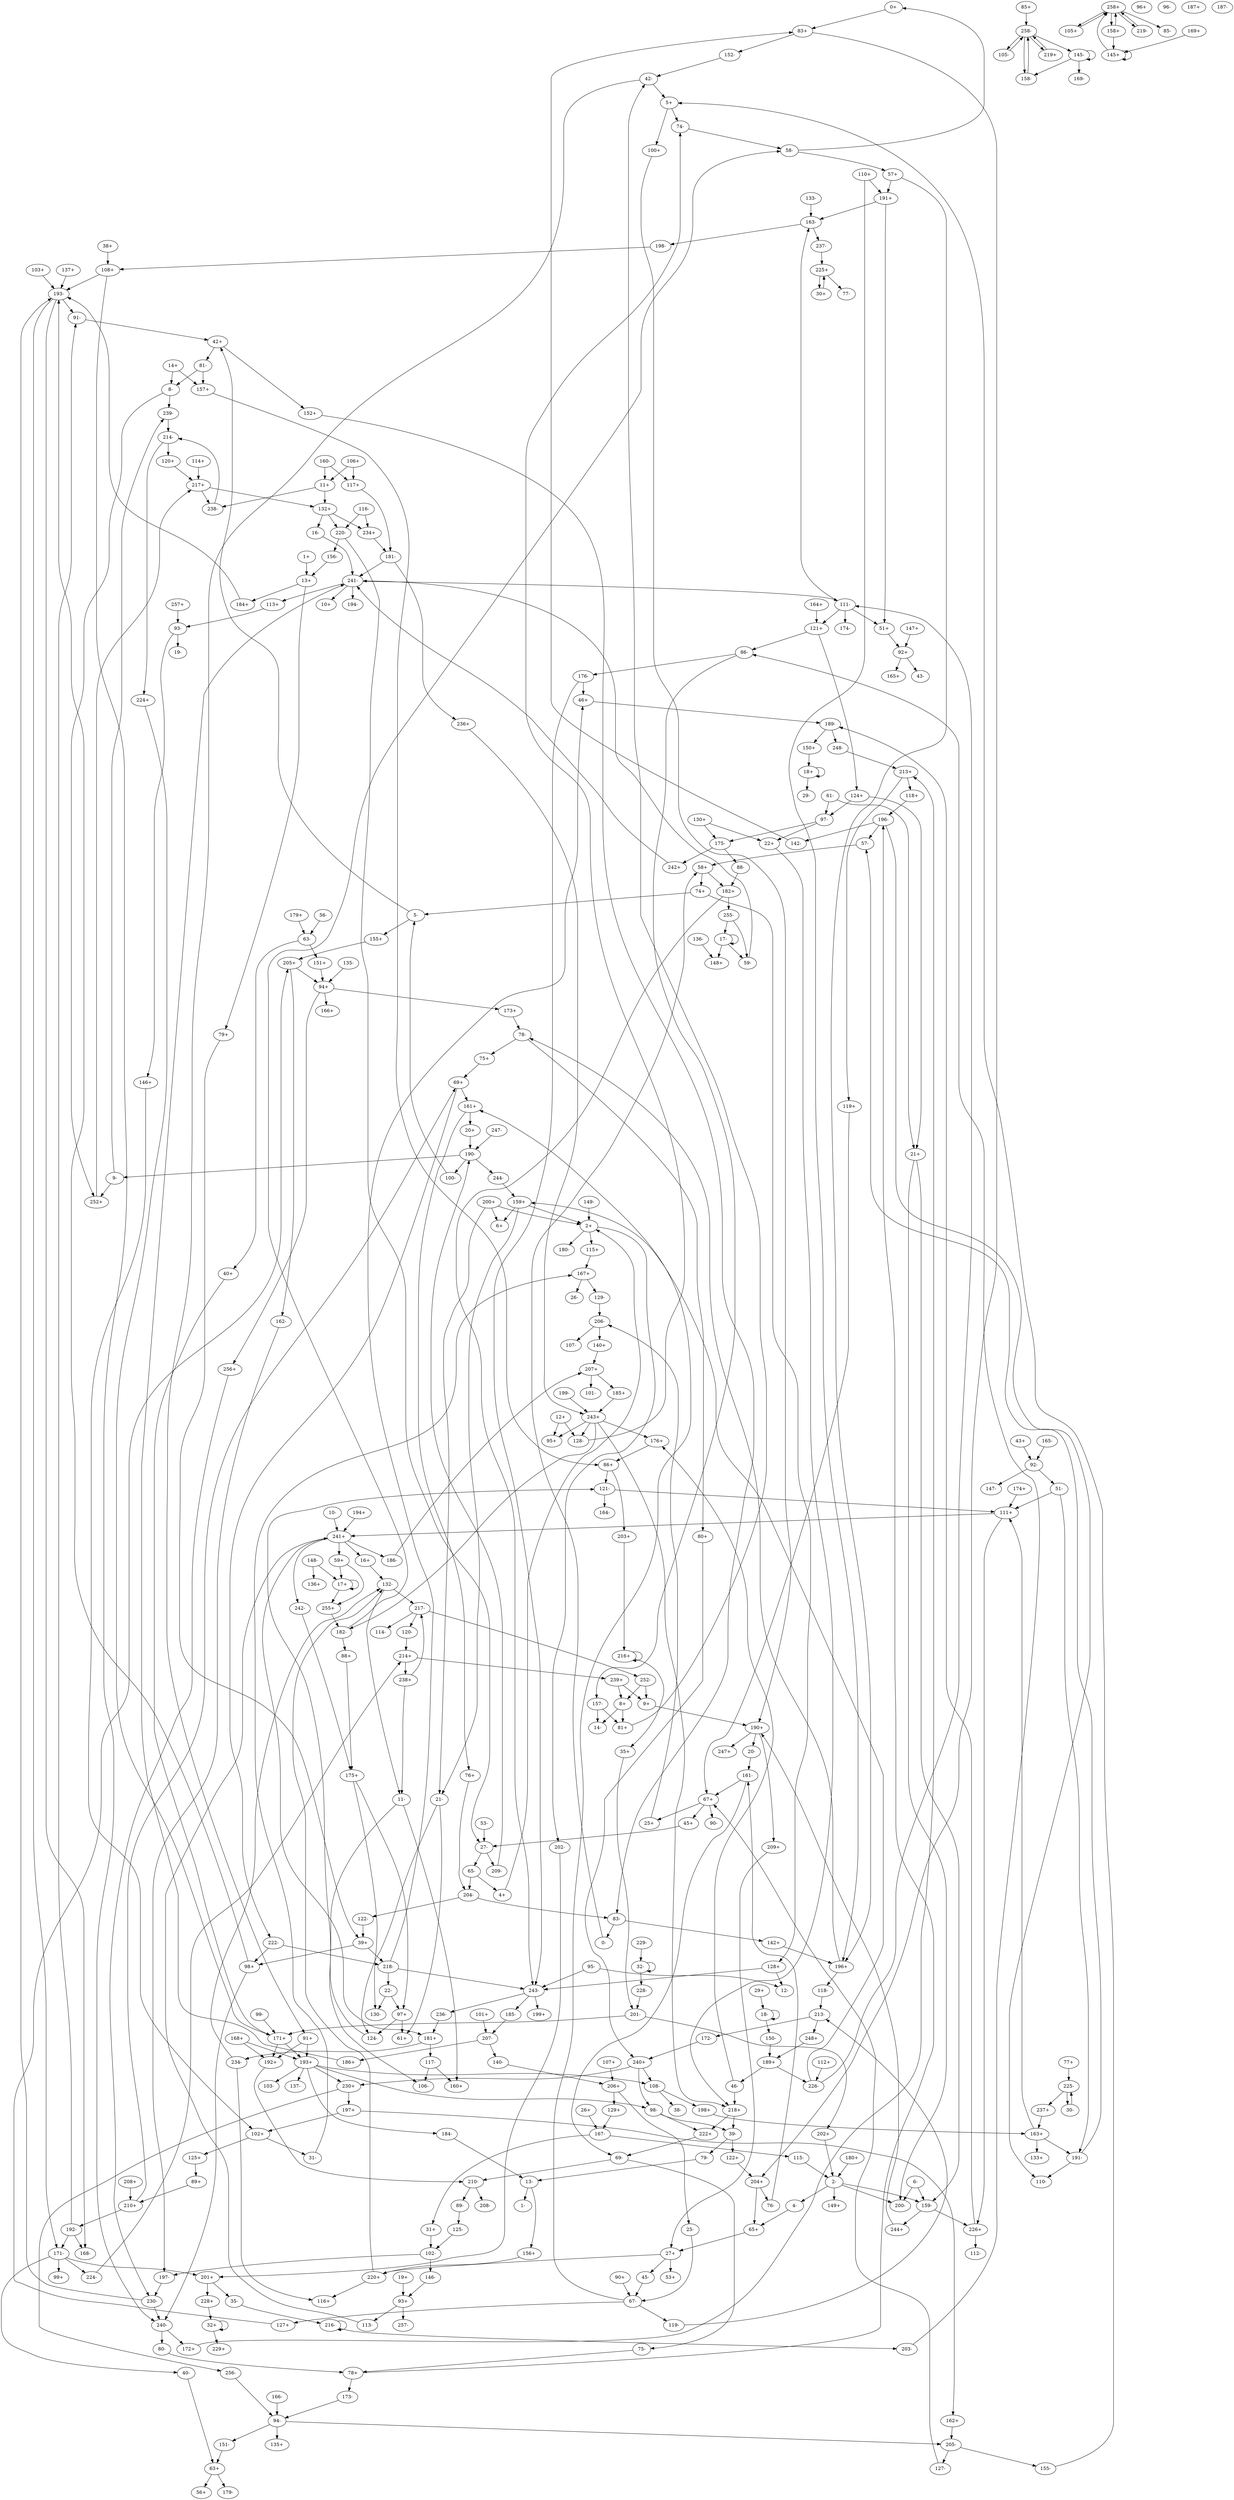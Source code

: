 digraph adj {
graph [k=37]
edge [d=-36]
"0+" [l=98 C=1836]
"0-" [l=98 C=1836]
"1+" [l=4825 C=112791]
"1-" [l=4825 C=112791]
"2+" [l=38 C=110]
"2-" [l=38 C=110]
"4+" [l=119 C=2108]
"4-" [l=119 C=2108]
"5+" [l=39 C=129]
"5-" [l=39 C=129]
"6+" [l=1548 C=33336]
"6-" [l=1548 C=33336]
"8+" [l=236 C=4461]
"8-" [l=236 C=4461]
"9+" [l=64 C=625]
"9-" [l=64 C=625]
"10+" [l=945 C=18948]
"10-" [l=945 C=18948]
"11+" [l=85 C=662]
"11-" [l=85 C=662]
"12+" [l=6490 C=144583]
"12-" [l=6490 C=144583]
"13+" [l=41 C=398]
"13-" [l=41 C=398]
"14+" [l=2810 C=64494]
"14-" [l=2810 C=64494]
"16+" [l=108 C=1277]
"16-" [l=108 C=1277]
"17+" [l=37 C=141]
"17-" [l=37 C=141]
"18+" [l=78 C=3319]
"18-" [l=78 C=3319]
"19+" [l=107 C=926]
"19-" [l=107 C=926]
"20+" [l=91 C=1029]
"20-" [l=91 C=1029]
"21+" [l=78 C=299]
"21-" [l=78 C=299]
"22+" [l=3494 C=79368]
"22-" [l=3494 C=79368]
"25+" [l=74 C=409]
"25-" [l=74 C=409]
"26+" [l=118 C=1347]
"26-" [l=118 C=1347]
"27+" [l=37 C=57]
"27-" [l=37 C=57]
"29+" [l=7642 C=171547]
"29-" [l=7642 C=171547]
"30+" [l=73 C=800]
"30-" [l=73 C=800]
"31+" [l=102 C=1475]
"31-" [l=102 C=1475]
"32+" [l=37 C=125]
"32-" [l=37 C=125]
"35+" [l=1818 C=40832]
"35-" [l=1818 C=40832]
"38+" [l=670 C=11081]
"38-" [l=670 C=11081]
"39+" [l=40 C=155]
"39-" [l=40 C=155]
"40+" [l=2217 C=53761]
"40-" [l=2217 C=53761]
"42+" [l=44 C=294]
"42-" [l=44 C=294]
"43+" [l=192 C=1787]
"43-" [l=192 C=1787]
"45+" [l=934 C=19735]
"45-" [l=934 C=19735]
"46+" [l=1861 C=49479]
"46-" [l=1861 C=49479]
"51+" [l=2543 C=56796]
"51-" [l=2543 C=56796]
"53+" [l=145 C=1904]
"53-" [l=145 C=1904]
"56+" [l=1371 C=29432]
"56-" [l=1371 C=29432]
"57+" [l=4194 C=83691]
"57-" [l=4194 C=83691]
"58+" [l=49 C=437]
"58-" [l=49 C=437]
"59+" [l=7062 C=158134]
"59-" [l=7062 C=158134]
"61+" [l=3142 C=75579]
"61-" [l=3142 C=75579]
"63+" [l=45 C=222]
"63-" [l=45 C=222]
"65+" [l=45 C=401]
"65-" [l=45 C=401]
"67+" [l=43 C=298]
"67-" [l=43 C=298]
"69+" [l=40 C=140]
"69-" [l=40 C=140]
"74+" [l=4409 C=95249]
"74-" [l=4409 C=95249]
"75+" [l=783 C=17313]
"75-" [l=783 C=17313]
"76+" [l=71 C=855]
"76-" [l=71 C=855]
"77+" [l=187 C=2247]
"77-" [l=187 C=2247]
"78+" [l=37 C=49]
"78-" [l=37 C=49]
"79+" [l=81 C=781]
"79-" [l=81 C=781]
"80+" [l=328 C=8453]
"80-" [l=328 C=8453]
"81+" [l=2021 C=45443]
"81-" [l=2021 C=45443]
"83+" [l=39 C=167]
"83-" [l=39 C=167]
"85+" [l=2077 C=49710]
"85-" [l=2077 C=49710]
"86+" [l=41 C=210]
"86-" [l=41 C=210]
"88+" [l=313 C=7100]
"88-" [l=313 C=7100]
"89+" [l=97 C=932]
"89-" [l=97 C=932]
"90+" [l=145 C=1384]
"90-" [l=145 C=1384]
"91+" [l=1270 C=30296]
"91-" [l=1270 C=30296]
"92+" [l=39 C=145]
"92-" [l=39 C=145]
"93+" [l=39 C=72]
"93-" [l=39 C=72]
"94+" [l=38 C=129]
"94-" [l=38 C=129]
"95+" [l=1848 C=35101]
"95-" [l=1848 C=35101]
"96+" [l=10589 C=225349]
"96-" [l=10589 C=225349]
"97+" [l=574 C=10079]
"97-" [l=574 C=10079]
"98+" [l=40 C=126]
"98-" [l=40 C=126]
"99+" [l=992 C=23984]
"99-" [l=992 C=23984]
"100+" [l=1058 C=24154]
"100-" [l=1058 C=24154]
"101+" [l=1613 C=32585]
"101-" [l=1613 C=32585]
"102+" [l=59 C=1626]
"102-" [l=59 C=1626]
"103+" [l=12276 C=286333]
"103-" [l=12276 C=286333]
"105+" [l=73 C=1083]
"105-" [l=73 C=1083]
"106+" [l=5018 C=115388]
"106-" [l=5018 C=115388]
"107+" [l=1379 C=28767]
"107-" [l=1379 C=28767]
"108+" [l=40 C=153]
"108-" [l=40 C=153]
"110+" [l=74 C=873]
"110-" [l=74 C=873]
"111+" [l=37 C=57]
"111-" [l=37 C=57]
"112+" [l=663 C=12256]
"112-" [l=663 C=12256]
"113+" [l=73 C=694]
"113-" [l=73 C=694]
"114+" [l=114 C=905]
"114-" [l=114 C=905]
"115+" [l=1874 C=38503]
"115-" [l=1874 C=38503]
"116+" [l=148 C=1806]
"116-" [l=148 C=1806]
"117+" [l=156 C=2123]
"117-" [l=156 C=2123]
"118+" [l=73 C=783]
"118-" [l=73 C=783]
"119+" [l=174 C=3085]
"119-" [l=174 C=3085]
"120+" [l=1922 C=41571]
"120-" [l=1922 C=41571]
"121+" [l=39 C=161]
"121-" [l=39 C=161]
"122+" [l=4583 C=111671]
"122-" [l=4583 C=111671]
"124+" [l=2330 C=53219]
"124-" [l=2330 C=53219]
"125+" [l=3535 C=78963]
"125-" [l=3535 C=78963]
"127+" [l=88 C=788]
"127-" [l=88 C=788]
"128+" [l=254 C=3275]
"128-" [l=254 C=3275]
"129+" [l=84 C=1024]
"129-" [l=84 C=1024]
"130+" [l=11268 C=246420]
"130-" [l=11268 C=246420]
"132+" [l=38 C=67]
"132-" [l=38 C=67]
"133+" [l=990 C=21098]
"133-" [l=990 C=21098]
"135+" [l=1611 C=35346]
"135-" [l=1611 C=35346]
"136+" [l=7432 C=146658]
"136-" [l=7432 C=146658]
"137+" [l=245 C=2132]
"137-" [l=245 C=2132]
"140+" [l=623 C=14919]
"140-" [l=623 C=14919]
"142+" [l=64 C=811]
"142-" [l=64 C=811]
"145+" [l=59 C=1455]
"145-" [l=59 C=1455]
"146+" [l=727 C=13605]
"146-" [l=727 C=13605]
"147+" [l=1980 C=47967]
"147-" [l=1980 C=47967]
"148+" [l=480 C=9171]
"148-" [l=480 C=9171]
"149+" [l=2306 C=59566]
"149-" [l=2306 C=59566]
"150+" [l=567 C=9421]
"150-" [l=567 C=9421]
"151+" [l=108 C=1305]
"151-" [l=108 C=1305]
"152+" [l=3149 C=67802]
"152-" [l=3149 C=67802]
"155+" [l=156 C=1740]
"155-" [l=156 C=1740]
"156+" [l=117 C=1756]
"156-" [l=117 C=1756]
"157+" [l=670 C=9929]
"157-" [l=670 C=9929]
"158+" [l=61 C=2724]
"158-" [l=61 C=2724]
"159+" [l=38 C=60]
"159-" [l=38 C=60]
"160+" [l=2799 C=57581]
"160-" [l=2799 C=57581]
"161+" [l=43 C=287]
"161-" [l=43 C=287]
"162+" [l=99 C=1030]
"162-" [l=99 C=1030]
"163+" [l=37 C=55]
"163-" [l=37 C=55]
"164+" [l=1638 C=38536]
"164-" [l=1638 C=38536]
"165+" [l=3225 C=78322]
"165-" [l=3225 C=78322]
"166+" [l=6470 C=136171]
"166-" [l=6470 C=136171]
"167+" [l=43 C=124]
"167-" [l=43 C=124]
"168+" [l=3543 C=72836]
"168-" [l=3543 C=72836]
"169+" [l=3878 C=96810]
"169-" [l=3878 C=96810]
"171+" [l=37 C=109]
"171-" [l=37 C=109]
"172+" [l=1309 C=31602]
"172-" [l=1309 C=31602]
"173+" [l=73 C=766]
"173-" [l=73 C=766]
"174+" [l=459 C=7329]
"174-" [l=459 C=7329]
"175+" [l=38 C=125]
"175-" [l=38 C=125]
"176+" [l=73 C=804]
"176-" [l=73 C=804]
"179+" [l=104 C=1139]
"179-" [l=104 C=1139]
"180+" [l=2309 C=50370]
"180-" [l=2309 C=50370]
"181+" [l=47 C=717]
"181-" [l=47 C=717]
"182+" [l=37 C=31]
"182-" [l=37 C=31]
"184+" [l=91 C=1422]
"184-" [l=91 C=1422]
"185+" [l=482 C=9133]
"185-" [l=482 C=9133]
"186+" [l=360 C=5889]
"186-" [l=360 C=5889]
"187+" [l=1942 C=37769]
"187-" [l=1942 C=37769]
"189+" [l=44 C=289]
"189-" [l=44 C=289]
"190+" [l=38 C=104]
"190-" [l=38 C=104]
"191+" [l=2594 C=66537]
"191-" [l=2594 C=66537]
"192+" [l=220 C=2857]
"192-" [l=220 C=2857]
"193+" [l=37 C=129]
"193-" [l=37 C=129]
"194+" [l=3559 C=71669]
"194-" [l=3559 C=71669]
"196+" [l=44 C=449]
"196-" [l=44 C=449]
"197+" [l=61 C=487]
"197-" [l=61 C=487]
"198+" [l=74 C=855]
"198-" [l=74 C=855]
"199+" [l=1637 C=32803]
"199-" [l=1637 C=32803]
"200+" [l=238 C=3039]
"200-" [l=238 C=3039]
"201+" [l=37 C=56]
"201-" [l=37 C=56]
"202+" [l=87 C=895]
"202-" [l=87 C=895]
"203+" [l=376 C=5253]
"203-" [l=376 C=5253]
"204+" [l=42 C=284]
"204-" [l=42 C=284]
"205+" [l=41 C=214]
"205-" [l=41 C=214]
"206+" [l=43 C=227]
"206-" [l=43 C=227]
"207+" [l=54 C=761]
"207-" [l=54 C=761]
"208+" [l=88 C=683]
"208-" [l=88 C=683]
"209+" [l=90 C=925]
"209-" [l=90 C=925]
"210+" [l=40 C=93]
"210-" [l=40 C=93]
"213+" [l=37 C=36]
"213-" [l=37 C=36]
"214+" [l=40 C=98]
"214-" [l=40 C=98]
"216+" [l=38 C=156]
"216-" [l=38 C=156]
"217+" [l=44 C=213]
"217-" [l=44 C=213]
"218+" [l=38 C=77]
"218-" [l=38 C=77]
"219+" [l=73 C=938]
"219-" [l=73 C=938]
"220+" [l=37 C=35]
"220-" [l=37 C=35]
"222+" [l=184 C=2677]
"222-" [l=184 C=2677]
"224+" [l=4876 C=117225]
"224-" [l=4876 C=117225]
"225+" [l=44 C=492]
"225-" [l=44 C=492]
"226+" [l=44 C=399]
"226-" [l=44 C=399]
"228+" [l=3080 C=72692]
"228-" [l=3080 C=72692]
"229+" [l=404 C=8678]
"229-" [l=404 C=8678]
"230+" [l=37 C=43]
"230-" [l=37 C=43]
"234+" [l=102 C=1132]
"234-" [l=102 C=1132]
"236+" [l=3026 C=60870]
"236-" [l=3026 C=60870]
"237+" [l=1448 C=34440]
"237-" [l=1448 C=34440]
"238+" [l=1288 C=31398]
"238-" [l=1288 C=31398]
"239+" [l=686 C=15438]
"239-" [l=686 C=15438]
"240+" [l=37 C=52]
"240-" [l=37 C=52]
"241+" [l=37 C=143]
"241-" [l=37 C=143]
"242+" [l=141 C=1789]
"242-" [l=141 C=1789]
"243+" [l=37 C=52]
"243-" [l=37 C=52]
"244+" [l=64 C=345]
"244-" [l=64 C=345]
"247+" [l=911 C=22465]
"247-" [l=911 C=22465]
"248+" [l=1274 C=32259]
"248-" [l=1274 C=32259]
"252+" [l=1325 C=32282]
"252-" [l=1325 C=32282]
"255+" [l=2321 C=52049]
"255-" [l=2321 C=52049]
"256+" [l=118 C=2438]
"256-" [l=118 C=2438]
"257+" [l=2482 C=59601]
"257-" [l=2482 C=59601]
"258+" [l=37 C=197]
"258-" [l=37 C=197]
"0+" -> "83+"
"0-" -> "58+"
"1+" -> "13+"
"2+" -> "180-"
"2+" -> "115+" [d=-33]
"2+" -> "202-" [d=-33]
"2-" -> "4-"
"2-" -> "149+" [d=-34]
"2-" -> "159-" [d=-31]
"2-" -> "200-" [d=-31]
"4+" -> "2+"
"4-" -> "65+"
"5+" -> "100+"
"5+" -> "74-" [d=-33]
"5-" -> "155+"
"5-" -> "42+" [d=-30]
"6-" -> "159-"
"6-" -> "200-"
"8+" -> "14-"
"8+" -> "81+"
"8-" -> "239-"
"8-" -> "252+"
"9+" -> "190+" [d=-35]
"9-" -> "239-"
"9-" -> "252+"
"10-" -> "241+" [d=-34]
"11+" -> "132+"
"11+" -> "238-"
"11-" -> "106-"
"11-" -> "160+"
"12+" -> "95+"
"12+" -> "128-"
"13+" -> "79+"
"13+" -> "184+"
"13-" -> "1-"
"13-" -> "156+"
"14+" -> "8-"
"14+" -> "157+"
"16+" -> "132-"
"16-" -> "241-" [d=-12]
"17+" -> "255+"
"17+" -> "17+" [d=-35]
"17-" -> "148+" [d=-32]
"17-" -> "17-" [d=-35]
"17-" -> "59-" [d=-35]
"18+" -> "29-"
"18+" -> "18+" [d=-26]
"18-" -> "150-"
"18-" -> "18-" [d=-26]
"19+" -> "93+"
"20+" -> "190-" [d=-35]
"20-" -> "161-"
"21+" -> "159-"
"21+" -> "200-"
"21-" -> "61+"
"21-" -> "124-"
"22+" -> "218+"
"22-" -> "97+"
"22-" -> "130-"
"25+" -> "206-"
"25-" -> "67-" [d=-33]
"26+" -> "167-"
"27+" -> "53+"
"27+" -> "45-" [d=-35]
"27+" -> "220+" [d=-34]
"27-" -> "65-"
"27-" -> "209-"
"29+" -> "18-"
"30+" -> "225+"
"30-" -> "225-"
"31+" -> "102-"
"31-" -> "167+"
"32+" -> "229+"
"32+" -> "32+" [d=-35]
"32-" -> "228-"
"32-" -> "32-" [d=-35]
"35+" -> "201-"
"35-" -> "216-"
"38+" -> "108+"
"39+" -> "98+"
"39+" -> "218-"
"39-" -> "79-"
"39-" -> "122+"
"40+" -> "171+" [d=-35]
"40-" -> "63+"
"42+" -> "81-"
"42+" -> "152+"
"42-" -> "91+"
"42-" -> "5+" [d=-30]
"43+" -> "92-"
"45+" -> "27-" [d=-35]
"45-" -> "67-"
"46+" -> "189-"
"46-" -> "176+"
"46-" -> "218+" [d=-32]
"51+" -> "92+"
"51-" -> "191-"
"51-" -> "111+" [d=-31]
"53-" -> "27-"
"56-" -> "63-"
"57+" -> "191+"
"57+" -> "196+" [d=-33]
"57-" -> "58+"
"58+" -> "74+"
"58+" -> "182+" [d=-30]
"58-" -> "0+"
"58-" -> "57+"
"59+" -> "255+"
"59+" -> "17+" [d=-35]
"59-" -> "241-" [d=-12]
"61-" -> "21+"
"61-" -> "97-"
"63+" -> "56+"
"63+" -> "179-"
"63-" -> "40+"
"63-" -> "151+"
"65+" -> "27+"
"65-" -> "4+"
"65-" -> "204-" [d=-11]
"67+" -> "45+"
"67+" -> "25+" [d=-33]
"67+" -> "90-" [d=-33]
"67-" -> "127+"
"67-" -> "119-" [d=-35]
"67-" -> "161+" [d=-33]
"69+" -> "222-"
"69+" -> "161+" [d=-29]
"69-" -> "75-"
"69-" -> "210-" [d=-10]
"74+" -> "128+"
"74+" -> "5-" [d=-33]
"74-" -> "58-"
"75+" -> "69+"
"75-" -> "78+"
"76+" -> "204-"
"76-" -> "161-"
"77+" -> "225-"
"78+" -> "173-"
"78+" -> "196-" [d=-25]
"78-" -> "75+"
"78-" -> "80+"
"79+" -> "39+"
"79-" -> "13-"
"80+" -> "240+"
"80-" -> "78+"
"81+" -> "42-"
"81-" -> "8-"
"81-" -> "157+"
"83+" -> "152-"
"83+" -> "204+" [d=-26]
"83-" -> "0-"
"83-" -> "142+"
"85+" -> "258-" [d=-29]
"86+" -> "203+"
"86+" -> "121-" [d=-34]
"86-" -> "157-"
"86-" -> "176-"
"88+" -> "175+"
"88-" -> "182+"
"89+" -> "210+"
"89-" -> "125-" [d=-16]
"90+" -> "67-" [d=-33]
"91+" -> "192+"
"91+" -> "193+"
"91-" -> "42+"
"92+" -> "43-"
"92+" -> "165+"
"92-" -> "51-"
"92-" -> "147-"
"93+" -> "113-"
"93+" -> "257-"
"93-" -> "19-"
"93-" -> "146+"
"94+" -> "256+"
"94+" -> "166+" [d=-24]
"94+" -> "173+" [d=-24]
"94-" -> "151-"
"94-" -> "135+" [d=-35]
"94-" -> "205-" [d=-32]
"95-" -> "12-"
"95-" -> "243-" [d=-31]
"97+" -> "61+"
"97+" -> "124-"
"97-" -> "22+"
"97-" -> "175-"
"98+" -> "193-" [d=-32]
"98+" -> "240-" [d=-32]
"98-" -> "39-"
"98-" -> "222+"
"99-" -> "171+" [d=-35]
"100+" -> "190+"
"100-" -> "5-"
"101+" -> "207-"
"102+" -> "31-"
"102+" -> "125+"
"102-" -> "146-"
"102-" -> "197-" [d=-14]
"103+" -> "193-" [d=-33]
"105+" -> "258+" [d=-31]
"105-" -> "258-"
"106+" -> "11+"
"106+" -> "117+"
"107+" -> "206+"
"108+" -> "240-" [d=-32]
"108+" -> "193-" [d=-32]
"108-" -> "38-"
"108-" -> "198+"
"110+" -> "191+"
"110+" -> "196+" [d=-33]
"111+" -> "226+" [d=-21]
"111+" -> "241+" [d=-30]
"111-" -> "174-" [d=-33]
"111-" -> "121+" [d=-32]
"111-" -> "51+" [d=-31]
"111-" -> "163-" [d=-30]
"112+" -> "226-"
"113+" -> "93-"
"113-" -> "241+"
"114+" -> "217+"
"115+" -> "167+"
"115-" -> "2-" [d=-33]
"116-" -> "220-"
"116-" -> "234+"
"117+" -> "181-"
"117-" -> "106-"
"117-" -> "160+"
"118+" -> "196-"
"118-" -> "213-"
"119+" -> "67+" [d=-35]
"119-" -> "213-"
"120+" -> "217+" [d=-34]
"120-" -> "214+"
"121+" -> "124+"
"121+" -> "86-" [d=-34]
"121-" -> "164-"
"121-" -> "111+" [d=-32]
"122+" -> "204+"
"122-" -> "39+"
"124+" -> "21+"
"124+" -> "97-"
"124-" -> "121-"
"125+" -> "89+" [d=-16]
"125-" -> "102-"
"127+" -> "205+"
"127-" -> "67+"
"128+" -> "12-"
"128+" -> "243-" [d=-31]
"128-" -> "74-"
"129+" -> "167-"
"129-" -> "206-"
"130+" -> "22+"
"130+" -> "175-"
"132+" -> "16-"
"132+" -> "220-" [d=-33]
"132+" -> "234+" [d=-33]
"132-" -> "11-"
"132-" -> "217-"
"133-" -> "163-"
"135-" -> "94+" [d=-35]
"136-" -> "148+"
"137+" -> "193-" [d=-33]
"140+" -> "207+"
"140-" -> "206+"
"142+" -> "196+"
"142-" -> "83+"
"145+" -> "258+" [d=-26]
"145+" -> "145+" [d=-16]
"145-" -> "169-"
"145-" -> "145-" [d=-16]
"145-" -> "158-" [d=-16]
"146+" -> "102+"
"146-" -> "93+"
"147+" -> "92+"
"148-" -> "136+"
"148-" -> "17+" [d=-32]
"149-" -> "2+" [d=-34]
"150+" -> "18+"
"150-" -> "189+"
"151+" -> "94+"
"151-" -> "63+"
"152+" -> "83-"
"152-" -> "42-"
"155+" -> "205+"
"155-" -> "5+"
"156+" -> "220+"
"156-" -> "13+"
"157+" -> "86+"
"157-" -> "14-"
"157-" -> "81+"
"158+" -> "258+" [d=-26]
"158+" -> "145+" [d=-16]
"158-" -> "258-" [d=-29]
"159+" -> "6+"
"159+" -> "21-"
"159+" -> "2+" [d=-31]
"159-" -> "244+"
"159-" -> "226+" [d=-21]
"160-" -> "11+"
"160-" -> "117+"
"161+" -> "20+"
"161+" -> "76+"
"161-" -> "69-" [d=-29]
"161-" -> "67+" [d=-33]
"162+" -> "205-"
"162-" -> "197-"
"163+" -> "133+"
"163+" -> "191-" [d=-35]
"163+" -> "111+" [d=-30]
"163-" -> "198-"
"163-" -> "237-"
"164+" -> "121+"
"165-" -> "92-"
"166-" -> "94-" [d=-24]
"167+" -> "26-"
"167+" -> "129-"
"167-" -> "31+"
"167-" -> "115-"
"168+" -> "192+"
"168+" -> "193+"
"169+" -> "145+"
"171+" -> "192+"
"171+" -> "193+"
"171-" -> "99+" [d=-35]
"171-" -> "201+" [d=-29]
"171-" -> "40-" [d=-35]
"171-" -> "224-" [d=-35]
"172+" -> "213+"
"172-" -> "240+"
"173+" -> "78-"
"173-" -> "94-" [d=-24]
"174+" -> "111+" [d=-33]
"175+" -> "97+"
"175+" -> "130-"
"175-" -> "88-"
"175-" -> "242+"
"176+" -> "86+"
"176-" -> "46+"
"176-" -> "243-" [d=-33]
"179+" -> "63-"
"180+" -> "2-"
"181+" -> "117-"
"181+" -> "234-"
"181-" -> "236+"
"181-" -> "241-" [d=-29]
"182+" -> "255-"
"182+" -> "243-" [d=-32]
"182-" -> "88+"
"182-" -> "58-" [d=-30]
"184+" -> "193-" [d=-34]
"184-" -> "13-"
"185+" -> "243+"
"185-" -> "207-"
"186+" -> "241-" [d=-34]
"186-" -> "207+"
"189+" -> "46-"
"189+" -> "226-" [d=-21]
"189-" -> "150+"
"189-" -> "248-"
"190+" -> "247+"
"190+" -> "20-" [d=-35]
"190+" -> "209+" [d=-35]
"190-" -> "100-"
"190-" -> "9-" [d=-35]
"190-" -> "244-" [d=-35]
"191+" -> "51+"
"191+" -> "163-" [d=-35]
"191-" -> "57-"
"191-" -> "110-"
"192+" -> "210-"
"192-" -> "91-"
"192-" -> "168-"
"192-" -> "171-"
"193+" -> "184-" [d=-34]
"193+" -> "98-" [d=-32]
"193+" -> "230+" [d=-32]
"193+" -> "103-" [d=-33]
"193+" -> "137-" [d=-33]
"193+" -> "108-" [d=-32]
"193-" -> "91-"
"193-" -> "168-"
"193-" -> "171-"
"194+" -> "241+" [d=-33]
"196+" -> "118-"
"196+" -> "78-" [d=-25]
"196-" -> "142-"
"196-" -> "57-" [d=-33]
"196-" -> "110-" [d=-33]
"197+" -> "162+"
"197+" -> "102+" [d=-14]
"197-" -> "230-"
"198+" -> "163+"
"198-" -> "108+"
"199-" -> "243+" [d=-31]
"200+" -> "6+"
"200+" -> "21-"
"200+" -> "2+" [d=-31]
"201+" -> "35-"
"201+" -> "228+"
"201-" -> "202+"
"201-" -> "171+" [d=-29]
"202+" -> "2-" [d=-33]
"202-" -> "201+"
"203+" -> "216+"
"203-" -> "86-"
"204+" -> "76-"
"204+" -> "65+" [d=-11]
"204-" -> "122-"
"204-" -> "83-" [d=-26]
"205+" -> "162-"
"205+" -> "94+" [d=-32]
"205-" -> "127-"
"205-" -> "155-"
"206+" -> "25-"
"206+" -> "129+"
"206-" -> "107-"
"206-" -> "140+"
"207+" -> "101-"
"207+" -> "185+"
"207-" -> "140-"
"207-" -> "186+"
"208+" -> "210+"
"209+" -> "27+"
"209-" -> "190-" [d=-35]
"210+" -> "192-"
"210+" -> "69+" [d=-10]
"210-" -> "89-"
"210-" -> "208-"
"213+" -> "118+"
"213+" -> "119+"
"213-" -> "172-"
"213-" -> "248+"
"214+" -> "238+"
"214+" -> "239+"
"214-" -> "120+"
"214-" -> "224+"
"216+" -> "35+"
"216+" -> "216+" [d=-34]
"216-" -> "203-"
"216-" -> "216-" [d=-34]
"217+" -> "132+"
"217+" -> "238-"
"217-" -> "114-"
"217-" -> "120-" [d=-34]
"217-" -> "252-" [d=-34]
"218+" -> "39-"
"218+" -> "222+"
"218-" -> "22-"
"218-" -> "46+" [d=-32]
"218-" -> "243-" [d=-29]
"219+" -> "258-" [d=-31]
"219-" -> "258+"
"220+" -> "116+"
"220+" -> "132-" [d=-33]
"220-" -> "156-"
"220-" -> "27-" [d=-34]
"222+" -> "69-"
"222-" -> "98+"
"222-" -> "218-"
"224+" -> "171+" [d=-35]
"224-" -> "214+"
"225+" -> "30+"
"225+" -> "77-"
"225-" -> "30-"
"225-" -> "237+"
"226+" -> "112-"
"226+" -> "189-" [d=-21]
"226-" -> "111-" [d=-21]
"226-" -> "159+" [d=-21]
"228+" -> "32+"
"228-" -> "201-"
"229-" -> "32-"
"230+" -> "197+"
"230+" -> "256-"
"230-" -> "193-" [d=-32]
"230-" -> "240-" [d=-32]
"234+" -> "181-"
"234-" -> "116+"
"234-" -> "132-" [d=-33]
"236+" -> "243+" [d=-31]
"236-" -> "181+"
"237+" -> "163+"
"237-" -> "225+"
"238+" -> "11-"
"238+" -> "217-"
"238-" -> "214-"
"239+" -> "8+"
"239+" -> "9+"
"239-" -> "214-"
"240+" -> "108-" [d=-32]
"240+" -> "98-" [d=-32]
"240+" -> "230+" [d=-32]
"240-" -> "80-"
"240-" -> "172+"
"241+" -> "242-"
"241+" -> "186-" [d=-34]
"241+" -> "181+" [d=-29]
"241+" -> "16+" [d=-12]
"241+" -> "59+" [d=-12]
"241-" -> "113+"
"241-" -> "10+" [d=-34]
"241-" -> "194-" [d=-33]
"241-" -> "111-" [d=-30]
"242+" -> "241-"
"242-" -> "175+"
"243+" -> "182-" [d=-32]
"243+" -> "176+" [d=-33]
"243+" -> "218+" [d=-29]
"243+" -> "95+" [d=-31]
"243+" -> "128-" [d=-31]
"243-" -> "185-"
"243-" -> "199+" [d=-31]
"243-" -> "236-" [d=-31]
"244+" -> "190+" [d=-35]
"244-" -> "159+"
"247-" -> "190-"
"248+" -> "189+"
"248-" -> "213+"
"252+" -> "217+" [d=-34]
"252-" -> "8+"
"252-" -> "9+"
"255+" -> "182-"
"255-" -> "17-"
"255-" -> "59-"
"256+" -> "230-"
"256-" -> "94-"
"257+" -> "93-"
"258+" -> "105+"
"258+" -> "219-" [d=-31]
"258+" -> "85-" [d=-29]
"258+" -> "158+" [d=-29]
"258-" -> "219+"
"258-" -> "105-" [d=-31]
"258-" -> "145-" [d=-26]
"258-" -> "158-" [d=-26]
}
